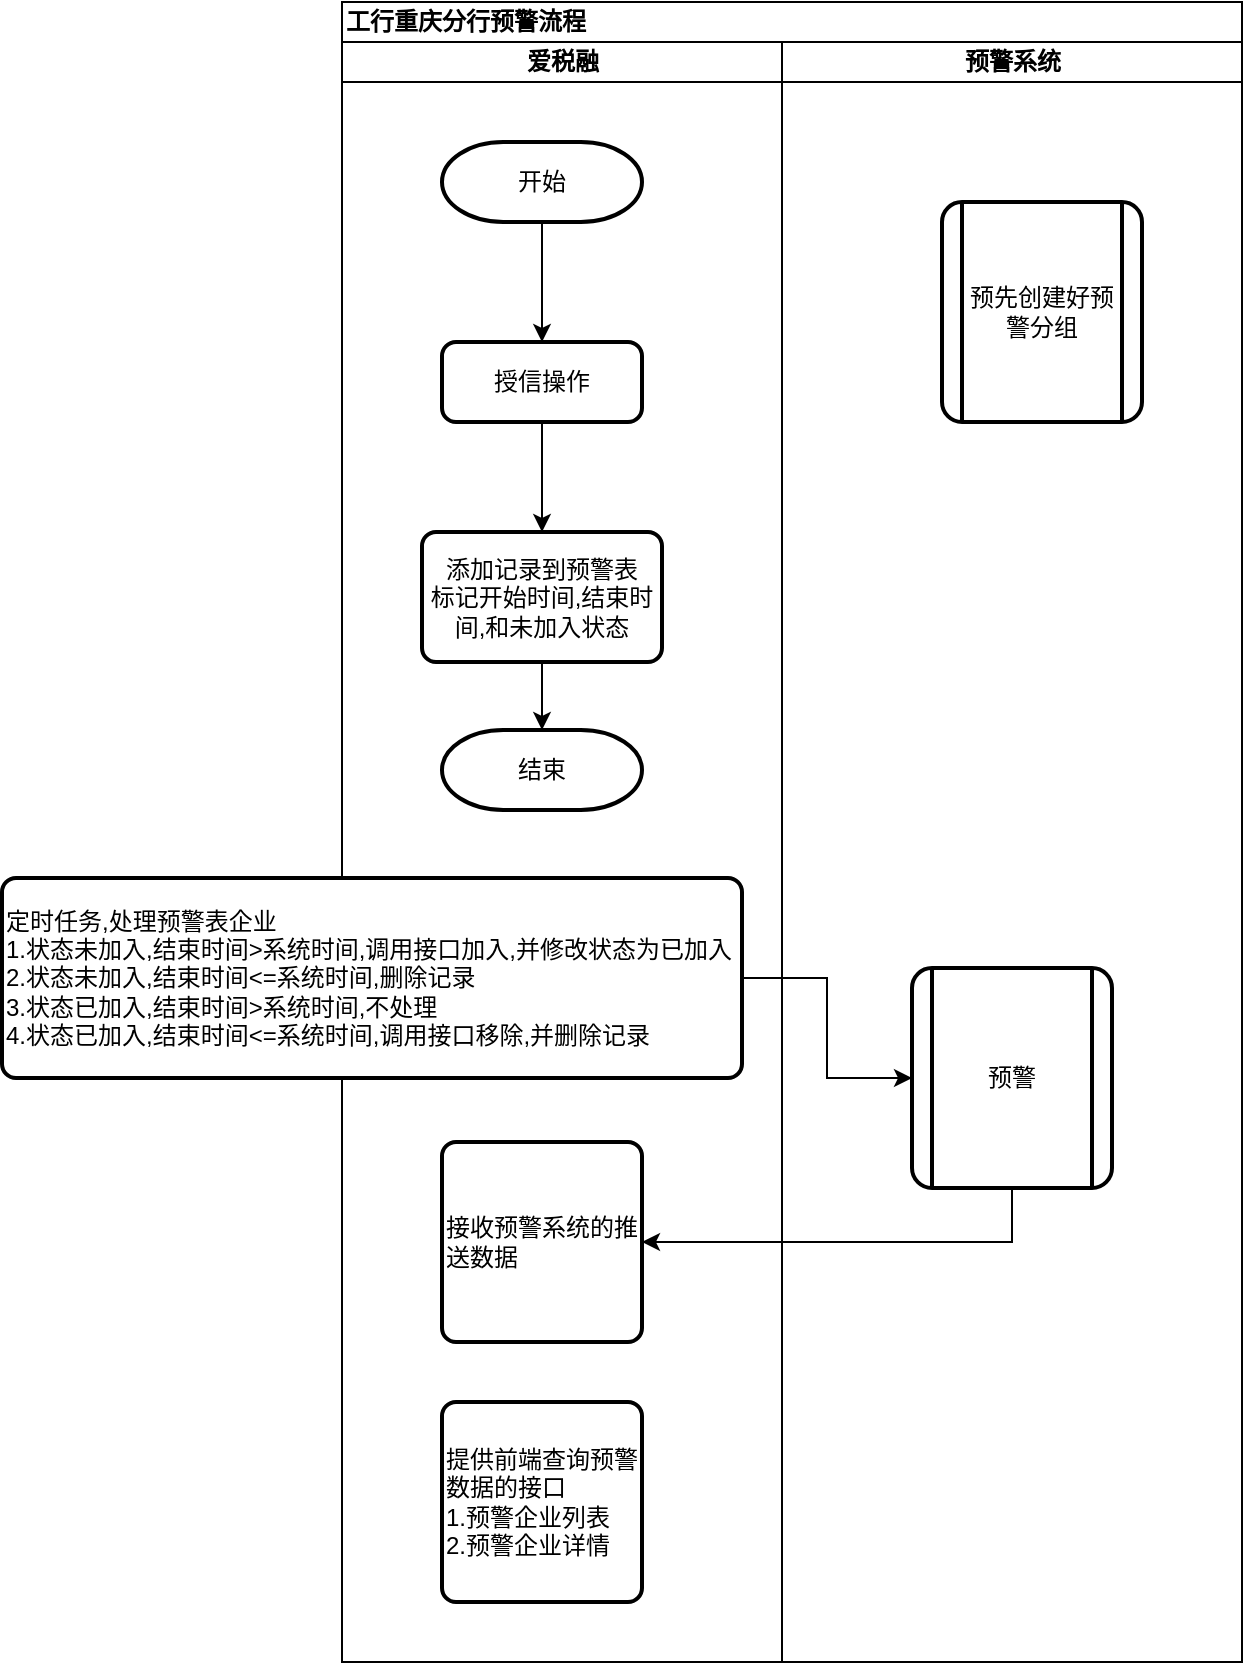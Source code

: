 <mxfile version="11.1.2" type="github"><diagram id="2O1Es9XfROlyuZwTTlzN" name="第 1 页"><mxGraphModel dx="868" dy="452" grid="1" gridSize="10" guides="1" tooltips="1" connect="1" arrows="1" fold="1" page="1" pageScale="1" pageWidth="827" pageHeight="1169" math="0" shadow="0"><root><mxCell id="0"/><mxCell id="1" parent="0"/><mxCell id="XAF0ngME0_HWRh7lV-5_-1" value="工行重庆分行预警流程" style="swimlane;html=1;childLayout=stackLayout;resizeParent=1;resizeParentMax=0;startSize=20;align=left;" vertex="1" parent="1"><mxGeometry x="220" y="200" width="450" height="830" as="geometry"/></mxCell><mxCell id="XAF0ngME0_HWRh7lV-5_-2" value="爱税融" style="swimlane;html=1;startSize=20;" vertex="1" parent="XAF0ngME0_HWRh7lV-5_-1"><mxGeometry y="20" width="220" height="810" as="geometry"/></mxCell><mxCell id="XAF0ngME0_HWRh7lV-5_-21" value="" style="edgeStyle=orthogonalEdgeStyle;rounded=0;orthogonalLoop=1;jettySize=auto;html=1;" edge="1" parent="XAF0ngME0_HWRh7lV-5_-2" source="XAF0ngME0_HWRh7lV-5_-5" target="XAF0ngME0_HWRh7lV-5_-6"><mxGeometry relative="1" as="geometry"/></mxCell><mxCell id="XAF0ngME0_HWRh7lV-5_-5" value="开始" style="strokeWidth=2;html=1;shape=mxgraph.flowchart.terminator;whiteSpace=wrap;" vertex="1" parent="XAF0ngME0_HWRh7lV-5_-2"><mxGeometry x="50" y="50" width="100" height="40" as="geometry"/></mxCell><mxCell id="XAF0ngME0_HWRh7lV-5_-22" value="" style="edgeStyle=orthogonalEdgeStyle;rounded=0;orthogonalLoop=1;jettySize=auto;html=1;" edge="1" parent="XAF0ngME0_HWRh7lV-5_-2" source="XAF0ngME0_HWRh7lV-5_-6" target="XAF0ngME0_HWRh7lV-5_-7"><mxGeometry relative="1" as="geometry"/></mxCell><mxCell id="XAF0ngME0_HWRh7lV-5_-6" value="授信操作" style="rounded=1;whiteSpace=wrap;html=1;absoluteArcSize=1;arcSize=14;strokeWidth=2;" vertex="1" parent="XAF0ngME0_HWRh7lV-5_-2"><mxGeometry x="50" y="150" width="100" height="40" as="geometry"/></mxCell><mxCell id="XAF0ngME0_HWRh7lV-5_-27" style="edgeStyle=orthogonalEdgeStyle;rounded=0;orthogonalLoop=1;jettySize=auto;html=1;exitX=0.5;exitY=1;exitDx=0;exitDy=0;entryX=0.5;entryY=0;entryDx=0;entryDy=0;entryPerimeter=0;" edge="1" parent="XAF0ngME0_HWRh7lV-5_-2" source="XAF0ngME0_HWRh7lV-5_-7" target="XAF0ngME0_HWRh7lV-5_-16"><mxGeometry relative="1" as="geometry"/></mxCell><mxCell id="XAF0ngME0_HWRh7lV-5_-7" value="添加记录到预警表&lt;br&gt;标记开始时间,结束时间,和未加入状态" style="rounded=1;whiteSpace=wrap;html=1;absoluteArcSize=1;arcSize=14;strokeWidth=2;" vertex="1" parent="XAF0ngME0_HWRh7lV-5_-2"><mxGeometry x="40" y="245" width="120" height="65" as="geometry"/></mxCell><mxCell id="XAF0ngME0_HWRh7lV-5_-16" value="结束" style="strokeWidth=2;html=1;shape=mxgraph.flowchart.terminator;whiteSpace=wrap;" vertex="1" parent="XAF0ngME0_HWRh7lV-5_-2"><mxGeometry x="50" y="344" width="100" height="40" as="geometry"/></mxCell><mxCell id="XAF0ngME0_HWRh7lV-5_-17" value="定时任务,处理预警表企业&lt;br&gt;1.状态未加入,结束时间&amp;gt;系统时间,调用接口加入,并修改状态为已加入&lt;br&gt;2.状态未加入,结束时间&amp;lt;=系统时间,删除记录&lt;br&gt;3.状态已加入,结束时间&amp;gt;系统时间,不处理&lt;br&gt;4.状态已加入,结束时间&amp;lt;=系统时间,调用接口移除,并删除记录" style="rounded=1;whiteSpace=wrap;html=1;absoluteArcSize=1;arcSize=14;strokeWidth=2;align=left;" vertex="1" parent="XAF0ngME0_HWRh7lV-5_-2"><mxGeometry x="-170" y="418" width="370" height="100" as="geometry"/></mxCell><mxCell id="XAF0ngME0_HWRh7lV-5_-20" value="接收预警系统的推送数据" style="rounded=1;whiteSpace=wrap;html=1;absoluteArcSize=1;arcSize=14;strokeWidth=2;align=left;" vertex="1" parent="XAF0ngME0_HWRh7lV-5_-2"><mxGeometry x="50" y="550" width="100" height="100" as="geometry"/></mxCell><mxCell id="XAF0ngME0_HWRh7lV-5_-30" value="提供前端查询预警数据的接口&lt;br&gt;1.预警企业列表&lt;br&gt;2.预警企业详情" style="rounded=1;whiteSpace=wrap;html=1;absoluteArcSize=1;arcSize=14;strokeWidth=2;align=left;" vertex="1" parent="XAF0ngME0_HWRh7lV-5_-2"><mxGeometry x="50" y="680" width="100" height="100" as="geometry"/></mxCell><mxCell id="XAF0ngME0_HWRh7lV-5_-3" value="预警系统" style="swimlane;html=1;startSize=20;" vertex="1" parent="XAF0ngME0_HWRh7lV-5_-1"><mxGeometry x="220" y="20" width="230" height="810" as="geometry"/></mxCell><mxCell id="XAF0ngME0_HWRh7lV-5_-8" value="预先创建好预警分组" style="verticalLabelPosition=middle;verticalAlign=middle;html=1;strokeWidth=2;shape=process;whiteSpace=wrap;rounded=1;size=0;arcSize=10;labelPosition=center;align=center;" vertex="1" parent="XAF0ngME0_HWRh7lV-5_-3"><mxGeometry x="80" y="80" width="100" height="110" as="geometry"/></mxCell><mxCell id="XAF0ngME0_HWRh7lV-5_-19" value="预警" style="verticalLabelPosition=middle;verticalAlign=middle;html=1;strokeWidth=2;shape=process;whiteSpace=wrap;rounded=1;size=0;arcSize=10;labelPosition=center;align=center;" vertex="1" parent="XAF0ngME0_HWRh7lV-5_-3"><mxGeometry x="65" y="463" width="100" height="110" as="geometry"/></mxCell><mxCell id="XAF0ngME0_HWRh7lV-5_-28" style="edgeStyle=orthogonalEdgeStyle;rounded=0;orthogonalLoop=1;jettySize=auto;html=1;entryX=0;entryY=0.5;entryDx=0;entryDy=0;" edge="1" parent="XAF0ngME0_HWRh7lV-5_-1" source="XAF0ngME0_HWRh7lV-5_-17" target="XAF0ngME0_HWRh7lV-5_-19"><mxGeometry relative="1" as="geometry"/></mxCell><mxCell id="XAF0ngME0_HWRh7lV-5_-29" style="edgeStyle=orthogonalEdgeStyle;rounded=0;orthogonalLoop=1;jettySize=auto;html=1;entryX=1;entryY=0.5;entryDx=0;entryDy=0;" edge="1" parent="XAF0ngME0_HWRh7lV-5_-1" source="XAF0ngME0_HWRh7lV-5_-19" target="XAF0ngME0_HWRh7lV-5_-20"><mxGeometry relative="1" as="geometry"><Array as="points"><mxPoint x="335" y="620"/></Array></mxGeometry></mxCell></root></mxGraphModel></diagram></mxfile>